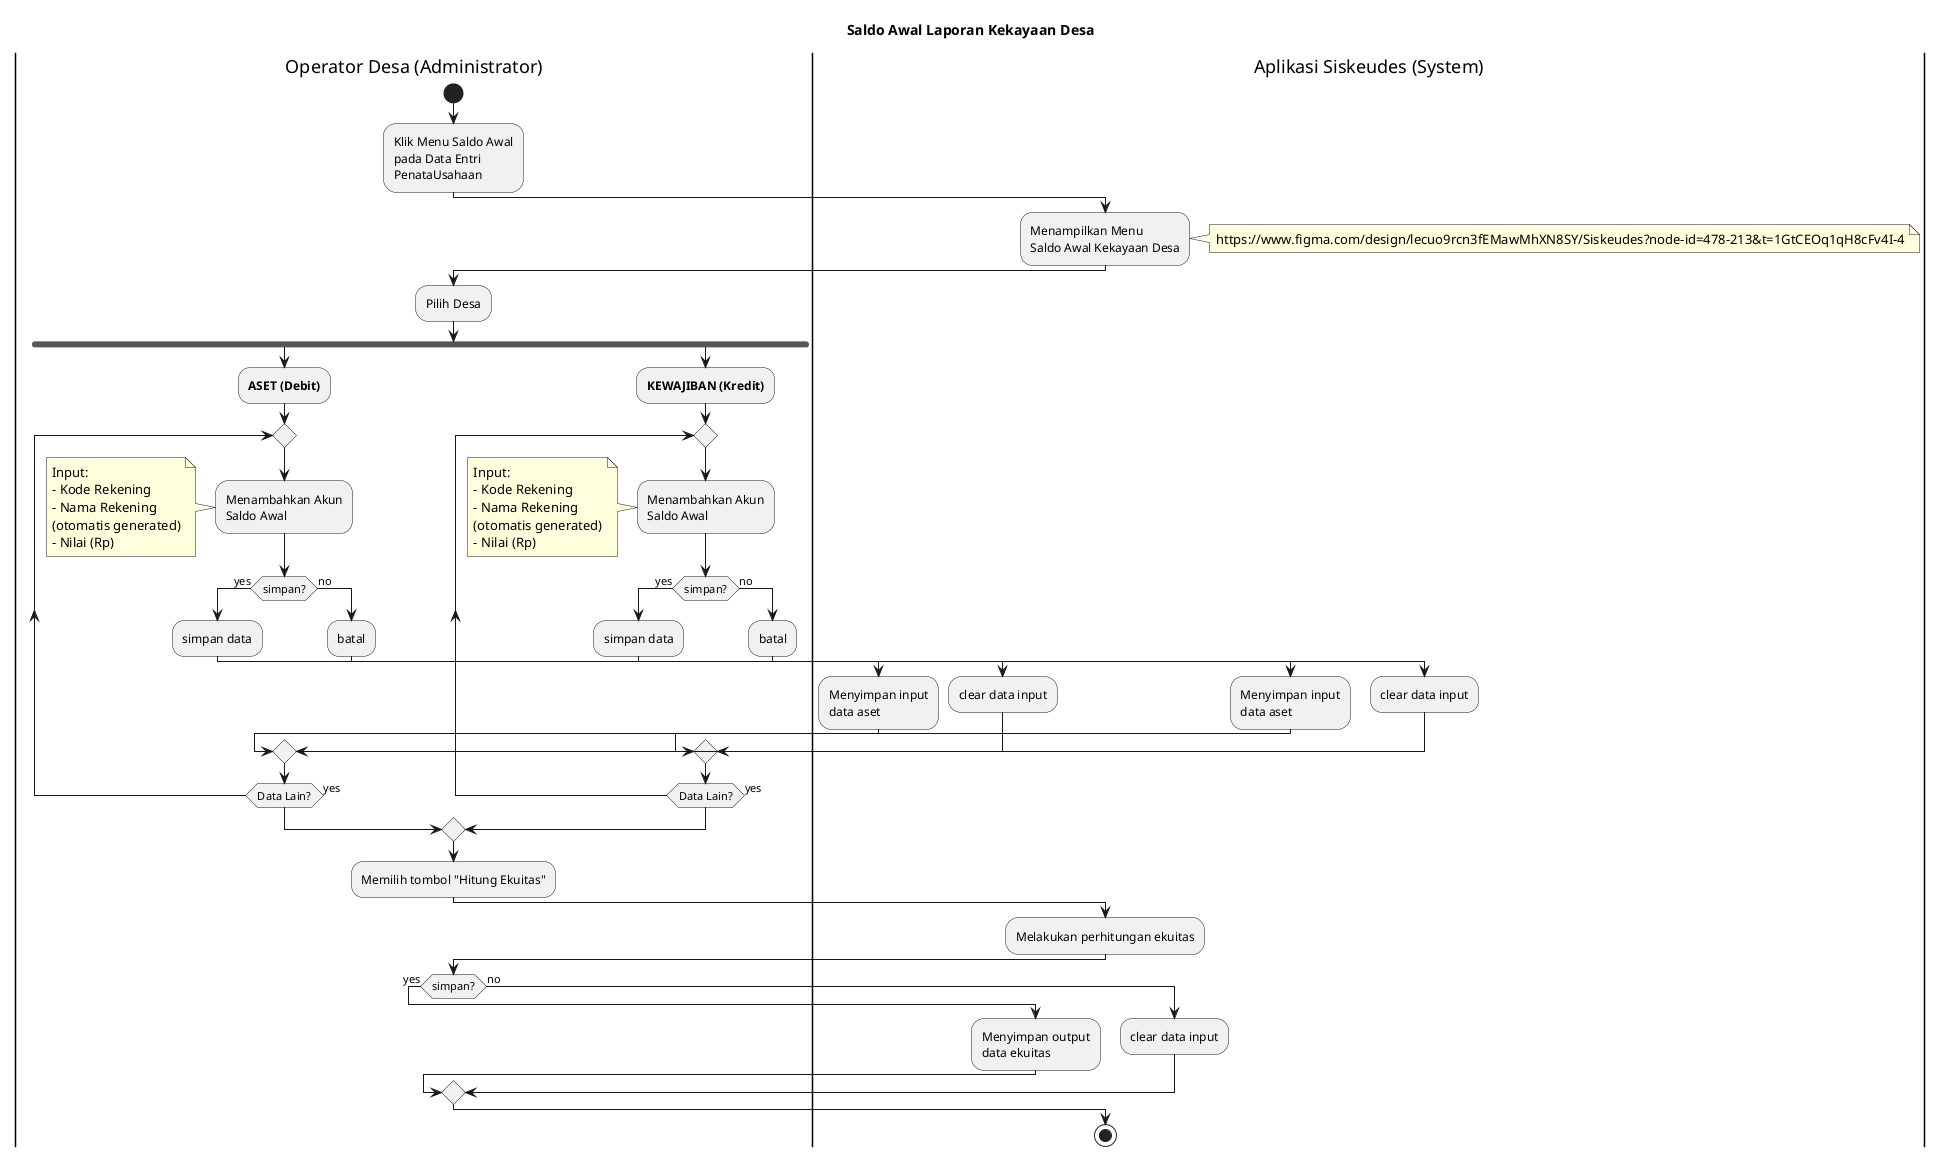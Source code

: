 @startuml
title "Saldo Awal Laporan Kekayaan Desa"
|Operator Desa (Administrator)|
start
:Klik Menu Saldo Awal
pada Data Entri
PenataUsahaan;

|Aplikasi Siskeudes (System)|
:Menampilkan Menu
Saldo Awal Kekayaan Desa;
note right
    https://www.figma.com/design/lecuo9rcn3fEMawMhXN8SY/Siskeudes?node-id=478-213&t=1GtCEOq1qH8cFv4I-4
end note

|Operator Desa (Administrator)|
:Pilih Desa;
fork
    :**ASET (Debit)**;
    repeat
        :Menambahkan Akun
        Saldo Awal;
        note left
            Input:
            - Kode Rekening
            - Nama Rekening
            (otomatis generated)
            - Nilai (Rp)
        end note
        if (simpan?) then (yes)
            :simpan data;
            |Aplikasi Siskeudes (System)|
            :Menyimpan input
            data aset;

        else (no)
            |Operator Desa (Administrator)|
            :batal;
            |Aplikasi Siskeudes (System)|
            :clear data input;
        endif
        |Operator Desa (Administrator)|
    repeat while (Data Lain?) is (yes)
    ->no;
fork again
    :**KEWAJIBAN (Kredit)**;
    repeat
        :Menambahkan Akun
        Saldo Awal;
        note left
            Input:
            - Kode Rekening
            - Nama Rekening
            (otomatis generated)
            - Nilai (Rp)
        end note
        if (simpan?) then (yes)
            :simpan data;
            |Aplikasi Siskeudes (System)|
            :Menyimpan input
            data aset;

        else (no)
            |Operator Desa (Administrator)|
            :batal;
            |Aplikasi Siskeudes (System)|
            :clear data input;
        endif
        |Operator Desa (Administrator)|
    repeat while (Data Lain?) is (yes)
    ->no;
    endmerge
    :Memilih tombol "Hitung Ekuitas";
    |Aplikasi Siskeudes (System)|
    :Melakukan perhitungan ekuitas;
    |Operator Desa (Administrator)|
    if (simpan?) then (yes)
        |Aplikasi Siskeudes (System)|
        :Menyimpan output
        data ekuitas;
    else (no)
        :clear data input;
        |Aplikasi Siskeudes (System)|
            endif
    stop
    @enduml